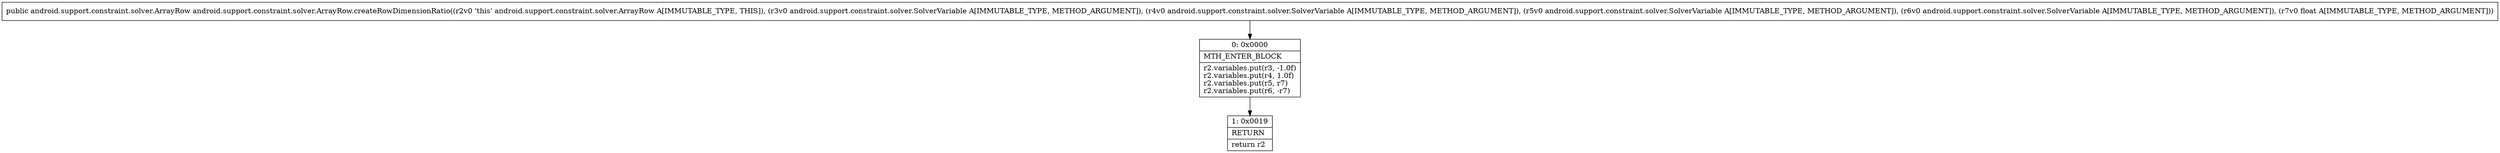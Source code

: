 digraph "CFG forandroid.support.constraint.solver.ArrayRow.createRowDimensionRatio(Landroid\/support\/constraint\/solver\/SolverVariable;Landroid\/support\/constraint\/solver\/SolverVariable;Landroid\/support\/constraint\/solver\/SolverVariable;Landroid\/support\/constraint\/solver\/SolverVariable;F)Landroid\/support\/constraint\/solver\/ArrayRow;" {
Node_0 [shape=record,label="{0\:\ 0x0000|MTH_ENTER_BLOCK\l|r2.variables.put(r3, \-1.0f)\lr2.variables.put(r4, 1.0f)\lr2.variables.put(r5, r7)\lr2.variables.put(r6, \-r7)\l}"];
Node_1 [shape=record,label="{1\:\ 0x0019|RETURN\l|return r2\l}"];
MethodNode[shape=record,label="{public android.support.constraint.solver.ArrayRow android.support.constraint.solver.ArrayRow.createRowDimensionRatio((r2v0 'this' android.support.constraint.solver.ArrayRow A[IMMUTABLE_TYPE, THIS]), (r3v0 android.support.constraint.solver.SolverVariable A[IMMUTABLE_TYPE, METHOD_ARGUMENT]), (r4v0 android.support.constraint.solver.SolverVariable A[IMMUTABLE_TYPE, METHOD_ARGUMENT]), (r5v0 android.support.constraint.solver.SolverVariable A[IMMUTABLE_TYPE, METHOD_ARGUMENT]), (r6v0 android.support.constraint.solver.SolverVariable A[IMMUTABLE_TYPE, METHOD_ARGUMENT]), (r7v0 float A[IMMUTABLE_TYPE, METHOD_ARGUMENT])) }"];
MethodNode -> Node_0;
Node_0 -> Node_1;
}

